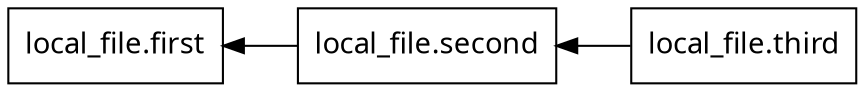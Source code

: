 digraph G {
  rankdir = "RL";
  node [shape = rect, fontname = "sans-serif"];
  "local_file.first" [label="local_file.first"];
  "local_file.second" [label="local_file.second"];
  "local_file.third" [label="local_file.third"];
  "local_file.second" -> "local_file.first";
  "local_file.third" -> "local_file.second";
}
